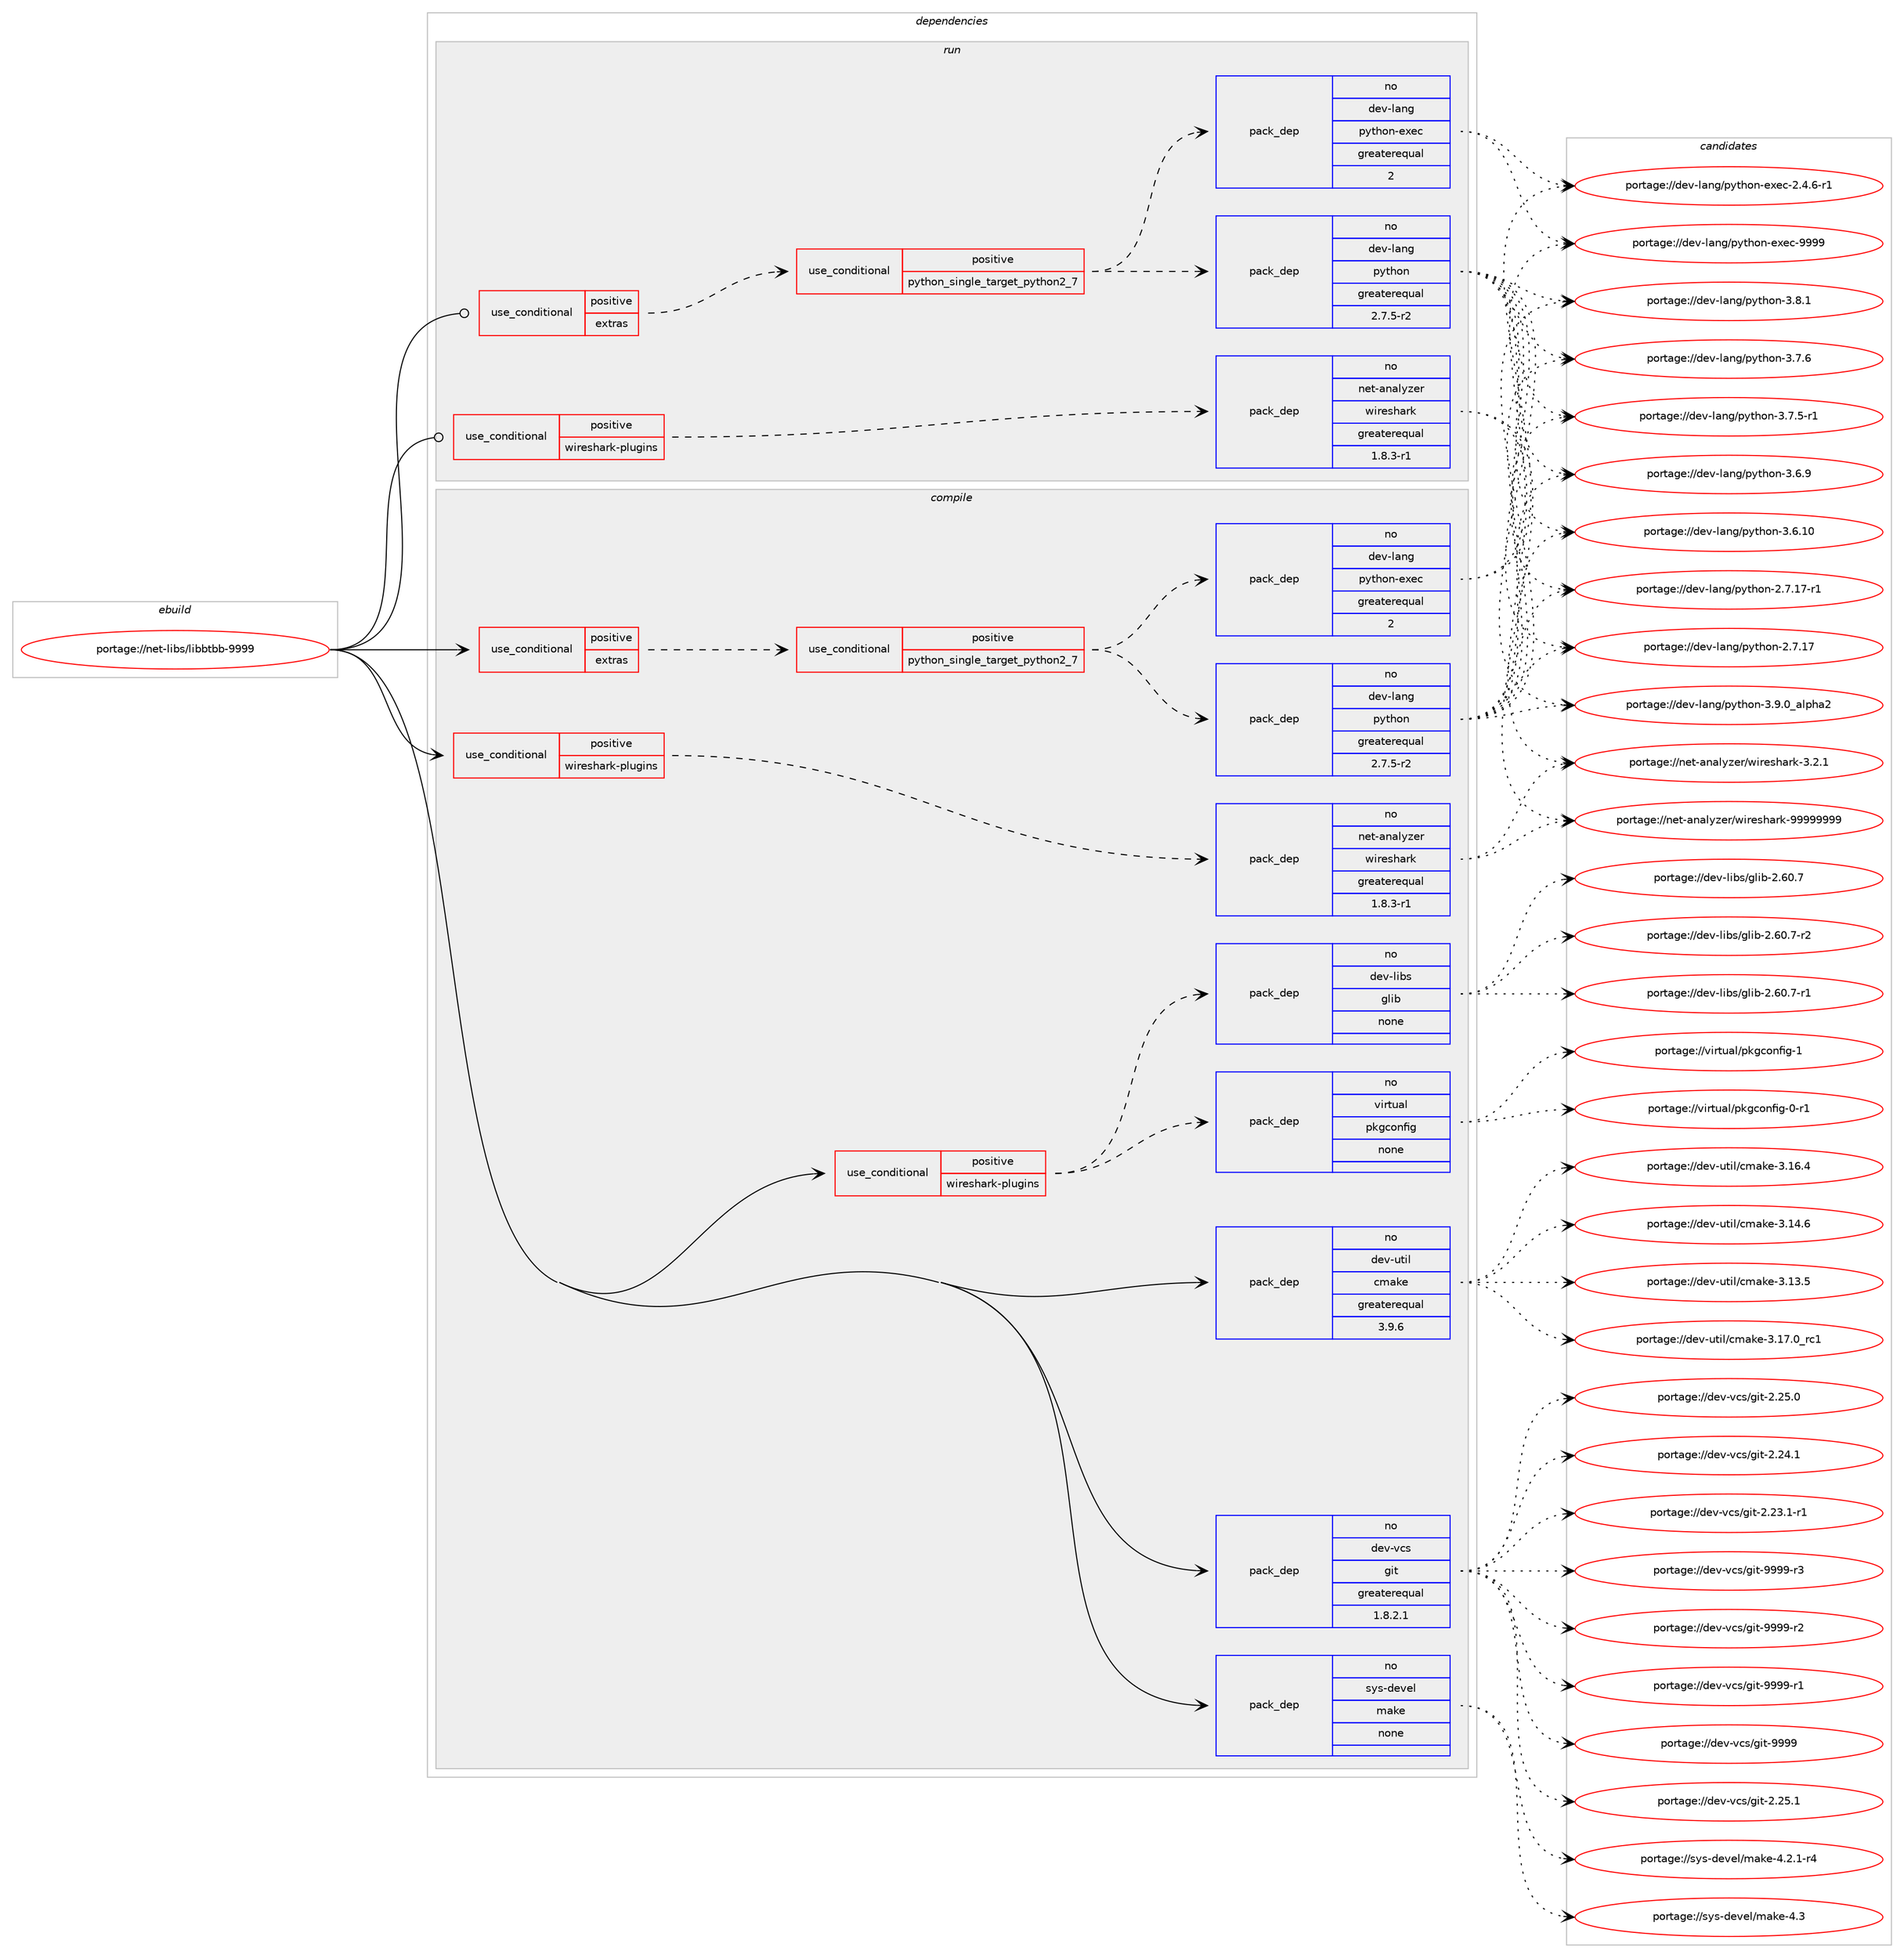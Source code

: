 digraph prolog {

# *************
# Graph options
# *************

newrank=true;
concentrate=true;
compound=true;
graph [rankdir=LR,fontname=Helvetica,fontsize=10,ranksep=1.5];#, ranksep=2.5, nodesep=0.2];
edge  [arrowhead=vee];
node  [fontname=Helvetica,fontsize=10];

# **********
# The ebuild
# **********

subgraph cluster_leftcol {
color=gray;
rank=same;
label=<<i>ebuild</i>>;
id [label="portage://net-libs/libbtbb-9999", color=red, width=4, href="../net-libs/libbtbb-9999.svg"];
}

# ****************
# The dependencies
# ****************

subgraph cluster_midcol {
color=gray;
label=<<i>dependencies</i>>;
subgraph cluster_compile {
fillcolor="#eeeeee";
style=filled;
label=<<i>compile</i>>;
subgraph cond20152 {
dependency91293 [label=<<TABLE BORDER="0" CELLBORDER="1" CELLSPACING="0" CELLPADDING="4"><TR><TD ROWSPAN="3" CELLPADDING="10">use_conditional</TD></TR><TR><TD>positive</TD></TR><TR><TD>extras</TD></TR></TABLE>>, shape=none, color=red];
subgraph cond20153 {
dependency91294 [label=<<TABLE BORDER="0" CELLBORDER="1" CELLSPACING="0" CELLPADDING="4"><TR><TD ROWSPAN="3" CELLPADDING="10">use_conditional</TD></TR><TR><TD>positive</TD></TR><TR><TD>python_single_target_python2_7</TD></TR></TABLE>>, shape=none, color=red];
subgraph pack69399 {
dependency91295 [label=<<TABLE BORDER="0" CELLBORDER="1" CELLSPACING="0" CELLPADDING="4" WIDTH="220"><TR><TD ROWSPAN="6" CELLPADDING="30">pack_dep</TD></TR><TR><TD WIDTH="110">no</TD></TR><TR><TD>dev-lang</TD></TR><TR><TD>python</TD></TR><TR><TD>greaterequal</TD></TR><TR><TD>2.7.5-r2</TD></TR></TABLE>>, shape=none, color=blue];
}
dependency91294:e -> dependency91295:w [weight=20,style="dashed",arrowhead="vee"];
subgraph pack69400 {
dependency91296 [label=<<TABLE BORDER="0" CELLBORDER="1" CELLSPACING="0" CELLPADDING="4" WIDTH="220"><TR><TD ROWSPAN="6" CELLPADDING="30">pack_dep</TD></TR><TR><TD WIDTH="110">no</TD></TR><TR><TD>dev-lang</TD></TR><TR><TD>python-exec</TD></TR><TR><TD>greaterequal</TD></TR><TR><TD>2</TD></TR></TABLE>>, shape=none, color=blue];
}
dependency91294:e -> dependency91296:w [weight=20,style="dashed",arrowhead="vee"];
}
dependency91293:e -> dependency91294:w [weight=20,style="dashed",arrowhead="vee"];
}
id:e -> dependency91293:w [weight=20,style="solid",arrowhead="vee"];
subgraph cond20154 {
dependency91297 [label=<<TABLE BORDER="0" CELLBORDER="1" CELLSPACING="0" CELLPADDING="4"><TR><TD ROWSPAN="3" CELLPADDING="10">use_conditional</TD></TR><TR><TD>positive</TD></TR><TR><TD>wireshark-plugins</TD></TR></TABLE>>, shape=none, color=red];
subgraph pack69401 {
dependency91298 [label=<<TABLE BORDER="0" CELLBORDER="1" CELLSPACING="0" CELLPADDING="4" WIDTH="220"><TR><TD ROWSPAN="6" CELLPADDING="30">pack_dep</TD></TR><TR><TD WIDTH="110">no</TD></TR><TR><TD>dev-libs</TD></TR><TR><TD>glib</TD></TR><TR><TD>none</TD></TR><TR><TD></TD></TR></TABLE>>, shape=none, color=blue];
}
dependency91297:e -> dependency91298:w [weight=20,style="dashed",arrowhead="vee"];
subgraph pack69402 {
dependency91299 [label=<<TABLE BORDER="0" CELLBORDER="1" CELLSPACING="0" CELLPADDING="4" WIDTH="220"><TR><TD ROWSPAN="6" CELLPADDING="30">pack_dep</TD></TR><TR><TD WIDTH="110">no</TD></TR><TR><TD>virtual</TD></TR><TR><TD>pkgconfig</TD></TR><TR><TD>none</TD></TR><TR><TD></TD></TR></TABLE>>, shape=none, color=blue];
}
dependency91297:e -> dependency91299:w [weight=20,style="dashed",arrowhead="vee"];
}
id:e -> dependency91297:w [weight=20,style="solid",arrowhead="vee"];
subgraph cond20155 {
dependency91300 [label=<<TABLE BORDER="0" CELLBORDER="1" CELLSPACING="0" CELLPADDING="4"><TR><TD ROWSPAN="3" CELLPADDING="10">use_conditional</TD></TR><TR><TD>positive</TD></TR><TR><TD>wireshark-plugins</TD></TR></TABLE>>, shape=none, color=red];
subgraph pack69403 {
dependency91301 [label=<<TABLE BORDER="0" CELLBORDER="1" CELLSPACING="0" CELLPADDING="4" WIDTH="220"><TR><TD ROWSPAN="6" CELLPADDING="30">pack_dep</TD></TR><TR><TD WIDTH="110">no</TD></TR><TR><TD>net-analyzer</TD></TR><TR><TD>wireshark</TD></TR><TR><TD>greaterequal</TD></TR><TR><TD>1.8.3-r1</TD></TR></TABLE>>, shape=none, color=blue];
}
dependency91300:e -> dependency91301:w [weight=20,style="dashed",arrowhead="vee"];
}
id:e -> dependency91300:w [weight=20,style="solid",arrowhead="vee"];
subgraph pack69404 {
dependency91302 [label=<<TABLE BORDER="0" CELLBORDER="1" CELLSPACING="0" CELLPADDING="4" WIDTH="220"><TR><TD ROWSPAN="6" CELLPADDING="30">pack_dep</TD></TR><TR><TD WIDTH="110">no</TD></TR><TR><TD>dev-util</TD></TR><TR><TD>cmake</TD></TR><TR><TD>greaterequal</TD></TR><TR><TD>3.9.6</TD></TR></TABLE>>, shape=none, color=blue];
}
id:e -> dependency91302:w [weight=20,style="solid",arrowhead="vee"];
subgraph pack69405 {
dependency91303 [label=<<TABLE BORDER="0" CELLBORDER="1" CELLSPACING="0" CELLPADDING="4" WIDTH="220"><TR><TD ROWSPAN="6" CELLPADDING="30">pack_dep</TD></TR><TR><TD WIDTH="110">no</TD></TR><TR><TD>dev-vcs</TD></TR><TR><TD>git</TD></TR><TR><TD>greaterequal</TD></TR><TR><TD>1.8.2.1</TD></TR></TABLE>>, shape=none, color=blue];
}
id:e -> dependency91303:w [weight=20,style="solid",arrowhead="vee"];
subgraph pack69406 {
dependency91304 [label=<<TABLE BORDER="0" CELLBORDER="1" CELLSPACING="0" CELLPADDING="4" WIDTH="220"><TR><TD ROWSPAN="6" CELLPADDING="30">pack_dep</TD></TR><TR><TD WIDTH="110">no</TD></TR><TR><TD>sys-devel</TD></TR><TR><TD>make</TD></TR><TR><TD>none</TD></TR><TR><TD></TD></TR></TABLE>>, shape=none, color=blue];
}
id:e -> dependency91304:w [weight=20,style="solid",arrowhead="vee"];
}
subgraph cluster_compileandrun {
fillcolor="#eeeeee";
style=filled;
label=<<i>compile and run</i>>;
}
subgraph cluster_run {
fillcolor="#eeeeee";
style=filled;
label=<<i>run</i>>;
subgraph cond20156 {
dependency91305 [label=<<TABLE BORDER="0" CELLBORDER="1" CELLSPACING="0" CELLPADDING="4"><TR><TD ROWSPAN="3" CELLPADDING="10">use_conditional</TD></TR><TR><TD>positive</TD></TR><TR><TD>extras</TD></TR></TABLE>>, shape=none, color=red];
subgraph cond20157 {
dependency91306 [label=<<TABLE BORDER="0" CELLBORDER="1" CELLSPACING="0" CELLPADDING="4"><TR><TD ROWSPAN="3" CELLPADDING="10">use_conditional</TD></TR><TR><TD>positive</TD></TR><TR><TD>python_single_target_python2_7</TD></TR></TABLE>>, shape=none, color=red];
subgraph pack69407 {
dependency91307 [label=<<TABLE BORDER="0" CELLBORDER="1" CELLSPACING="0" CELLPADDING="4" WIDTH="220"><TR><TD ROWSPAN="6" CELLPADDING="30">pack_dep</TD></TR><TR><TD WIDTH="110">no</TD></TR><TR><TD>dev-lang</TD></TR><TR><TD>python</TD></TR><TR><TD>greaterequal</TD></TR><TR><TD>2.7.5-r2</TD></TR></TABLE>>, shape=none, color=blue];
}
dependency91306:e -> dependency91307:w [weight=20,style="dashed",arrowhead="vee"];
subgraph pack69408 {
dependency91308 [label=<<TABLE BORDER="0" CELLBORDER="1" CELLSPACING="0" CELLPADDING="4" WIDTH="220"><TR><TD ROWSPAN="6" CELLPADDING="30">pack_dep</TD></TR><TR><TD WIDTH="110">no</TD></TR><TR><TD>dev-lang</TD></TR><TR><TD>python-exec</TD></TR><TR><TD>greaterequal</TD></TR><TR><TD>2</TD></TR></TABLE>>, shape=none, color=blue];
}
dependency91306:e -> dependency91308:w [weight=20,style="dashed",arrowhead="vee"];
}
dependency91305:e -> dependency91306:w [weight=20,style="dashed",arrowhead="vee"];
}
id:e -> dependency91305:w [weight=20,style="solid",arrowhead="odot"];
subgraph cond20158 {
dependency91309 [label=<<TABLE BORDER="0" CELLBORDER="1" CELLSPACING="0" CELLPADDING="4"><TR><TD ROWSPAN="3" CELLPADDING="10">use_conditional</TD></TR><TR><TD>positive</TD></TR><TR><TD>wireshark-plugins</TD></TR></TABLE>>, shape=none, color=red];
subgraph pack69409 {
dependency91310 [label=<<TABLE BORDER="0" CELLBORDER="1" CELLSPACING="0" CELLPADDING="4" WIDTH="220"><TR><TD ROWSPAN="6" CELLPADDING="30">pack_dep</TD></TR><TR><TD WIDTH="110">no</TD></TR><TR><TD>net-analyzer</TD></TR><TR><TD>wireshark</TD></TR><TR><TD>greaterequal</TD></TR><TR><TD>1.8.3-r1</TD></TR></TABLE>>, shape=none, color=blue];
}
dependency91309:e -> dependency91310:w [weight=20,style="dashed",arrowhead="vee"];
}
id:e -> dependency91309:w [weight=20,style="solid",arrowhead="odot"];
}
}

# **************
# The candidates
# **************

subgraph cluster_choices {
rank=same;
color=gray;
label=<<i>candidates</i>>;

subgraph choice69399 {
color=black;
nodesep=1;
choice10010111845108971101034711212111610411111045514657464895971081121049750 [label="portage://dev-lang/python-3.9.0_alpha2", color=red, width=4,href="../dev-lang/python-3.9.0_alpha2.svg"];
choice100101118451089711010347112121116104111110455146564649 [label="portage://dev-lang/python-3.8.1", color=red, width=4,href="../dev-lang/python-3.8.1.svg"];
choice100101118451089711010347112121116104111110455146554654 [label="portage://dev-lang/python-3.7.6", color=red, width=4,href="../dev-lang/python-3.7.6.svg"];
choice1001011184510897110103471121211161041111104551465546534511449 [label="portage://dev-lang/python-3.7.5-r1", color=red, width=4,href="../dev-lang/python-3.7.5-r1.svg"];
choice100101118451089711010347112121116104111110455146544657 [label="portage://dev-lang/python-3.6.9", color=red, width=4,href="../dev-lang/python-3.6.9.svg"];
choice10010111845108971101034711212111610411111045514654464948 [label="portage://dev-lang/python-3.6.10", color=red, width=4,href="../dev-lang/python-3.6.10.svg"];
choice100101118451089711010347112121116104111110455046554649554511449 [label="portage://dev-lang/python-2.7.17-r1", color=red, width=4,href="../dev-lang/python-2.7.17-r1.svg"];
choice10010111845108971101034711212111610411111045504655464955 [label="portage://dev-lang/python-2.7.17", color=red, width=4,href="../dev-lang/python-2.7.17.svg"];
dependency91295:e -> choice10010111845108971101034711212111610411111045514657464895971081121049750:w [style=dotted,weight="100"];
dependency91295:e -> choice100101118451089711010347112121116104111110455146564649:w [style=dotted,weight="100"];
dependency91295:e -> choice100101118451089711010347112121116104111110455146554654:w [style=dotted,weight="100"];
dependency91295:e -> choice1001011184510897110103471121211161041111104551465546534511449:w [style=dotted,weight="100"];
dependency91295:e -> choice100101118451089711010347112121116104111110455146544657:w [style=dotted,weight="100"];
dependency91295:e -> choice10010111845108971101034711212111610411111045514654464948:w [style=dotted,weight="100"];
dependency91295:e -> choice100101118451089711010347112121116104111110455046554649554511449:w [style=dotted,weight="100"];
dependency91295:e -> choice10010111845108971101034711212111610411111045504655464955:w [style=dotted,weight="100"];
}
subgraph choice69400 {
color=black;
nodesep=1;
choice10010111845108971101034711212111610411111045101120101994557575757 [label="portage://dev-lang/python-exec-9999", color=red, width=4,href="../dev-lang/python-exec-9999.svg"];
choice10010111845108971101034711212111610411111045101120101994550465246544511449 [label="portage://dev-lang/python-exec-2.4.6-r1", color=red, width=4,href="../dev-lang/python-exec-2.4.6-r1.svg"];
dependency91296:e -> choice10010111845108971101034711212111610411111045101120101994557575757:w [style=dotted,weight="100"];
dependency91296:e -> choice10010111845108971101034711212111610411111045101120101994550465246544511449:w [style=dotted,weight="100"];
}
subgraph choice69401 {
color=black;
nodesep=1;
choice10010111845108105981154710310810598455046544846554511450 [label="portage://dev-libs/glib-2.60.7-r2", color=red, width=4,href="../dev-libs/glib-2.60.7-r2.svg"];
choice10010111845108105981154710310810598455046544846554511449 [label="portage://dev-libs/glib-2.60.7-r1", color=red, width=4,href="../dev-libs/glib-2.60.7-r1.svg"];
choice1001011184510810598115471031081059845504654484655 [label="portage://dev-libs/glib-2.60.7", color=red, width=4,href="../dev-libs/glib-2.60.7.svg"];
dependency91298:e -> choice10010111845108105981154710310810598455046544846554511450:w [style=dotted,weight="100"];
dependency91298:e -> choice10010111845108105981154710310810598455046544846554511449:w [style=dotted,weight="100"];
dependency91298:e -> choice1001011184510810598115471031081059845504654484655:w [style=dotted,weight="100"];
}
subgraph choice69402 {
color=black;
nodesep=1;
choice1181051141161179710847112107103991111101021051034549 [label="portage://virtual/pkgconfig-1", color=red, width=4,href="../virtual/pkgconfig-1.svg"];
choice11810511411611797108471121071039911111010210510345484511449 [label="portage://virtual/pkgconfig-0-r1", color=red, width=4,href="../virtual/pkgconfig-0-r1.svg"];
dependency91299:e -> choice1181051141161179710847112107103991111101021051034549:w [style=dotted,weight="100"];
dependency91299:e -> choice11810511411611797108471121071039911111010210510345484511449:w [style=dotted,weight="100"];
}
subgraph choice69403 {
color=black;
nodesep=1;
choice1101011164597110971081211221011144711910511410111510497114107455757575757575757 [label="portage://net-analyzer/wireshark-99999999", color=red, width=4,href="../net-analyzer/wireshark-99999999.svg"];
choice1101011164597110971081211221011144711910511410111510497114107455146504649 [label="portage://net-analyzer/wireshark-3.2.1", color=red, width=4,href="../net-analyzer/wireshark-3.2.1.svg"];
dependency91301:e -> choice1101011164597110971081211221011144711910511410111510497114107455757575757575757:w [style=dotted,weight="100"];
dependency91301:e -> choice1101011164597110971081211221011144711910511410111510497114107455146504649:w [style=dotted,weight="100"];
}
subgraph choice69404 {
color=black;
nodesep=1;
choice1001011184511711610510847991099710710145514649554648951149949 [label="portage://dev-util/cmake-3.17.0_rc1", color=red, width=4,href="../dev-util/cmake-3.17.0_rc1.svg"];
choice1001011184511711610510847991099710710145514649544652 [label="portage://dev-util/cmake-3.16.4", color=red, width=4,href="../dev-util/cmake-3.16.4.svg"];
choice1001011184511711610510847991099710710145514649524654 [label="portage://dev-util/cmake-3.14.6", color=red, width=4,href="../dev-util/cmake-3.14.6.svg"];
choice1001011184511711610510847991099710710145514649514653 [label="portage://dev-util/cmake-3.13.5", color=red, width=4,href="../dev-util/cmake-3.13.5.svg"];
dependency91302:e -> choice1001011184511711610510847991099710710145514649554648951149949:w [style=dotted,weight="100"];
dependency91302:e -> choice1001011184511711610510847991099710710145514649544652:w [style=dotted,weight="100"];
dependency91302:e -> choice1001011184511711610510847991099710710145514649524654:w [style=dotted,weight="100"];
dependency91302:e -> choice1001011184511711610510847991099710710145514649514653:w [style=dotted,weight="100"];
}
subgraph choice69405 {
color=black;
nodesep=1;
choice10010111845118991154710310511645575757574511451 [label="portage://dev-vcs/git-9999-r3", color=red, width=4,href="../dev-vcs/git-9999-r3.svg"];
choice10010111845118991154710310511645575757574511450 [label="portage://dev-vcs/git-9999-r2", color=red, width=4,href="../dev-vcs/git-9999-r2.svg"];
choice10010111845118991154710310511645575757574511449 [label="portage://dev-vcs/git-9999-r1", color=red, width=4,href="../dev-vcs/git-9999-r1.svg"];
choice1001011184511899115471031051164557575757 [label="portage://dev-vcs/git-9999", color=red, width=4,href="../dev-vcs/git-9999.svg"];
choice10010111845118991154710310511645504650534649 [label="portage://dev-vcs/git-2.25.1", color=red, width=4,href="../dev-vcs/git-2.25.1.svg"];
choice10010111845118991154710310511645504650534648 [label="portage://dev-vcs/git-2.25.0", color=red, width=4,href="../dev-vcs/git-2.25.0.svg"];
choice10010111845118991154710310511645504650524649 [label="portage://dev-vcs/git-2.24.1", color=red, width=4,href="../dev-vcs/git-2.24.1.svg"];
choice100101118451189911547103105116455046505146494511449 [label="portage://dev-vcs/git-2.23.1-r1", color=red, width=4,href="../dev-vcs/git-2.23.1-r1.svg"];
dependency91303:e -> choice10010111845118991154710310511645575757574511451:w [style=dotted,weight="100"];
dependency91303:e -> choice10010111845118991154710310511645575757574511450:w [style=dotted,weight="100"];
dependency91303:e -> choice10010111845118991154710310511645575757574511449:w [style=dotted,weight="100"];
dependency91303:e -> choice1001011184511899115471031051164557575757:w [style=dotted,weight="100"];
dependency91303:e -> choice10010111845118991154710310511645504650534649:w [style=dotted,weight="100"];
dependency91303:e -> choice10010111845118991154710310511645504650534648:w [style=dotted,weight="100"];
dependency91303:e -> choice10010111845118991154710310511645504650524649:w [style=dotted,weight="100"];
dependency91303:e -> choice100101118451189911547103105116455046505146494511449:w [style=dotted,weight="100"];
}
subgraph choice69406 {
color=black;
nodesep=1;
choice11512111545100101118101108471099710710145524651 [label="portage://sys-devel/make-4.3", color=red, width=4,href="../sys-devel/make-4.3.svg"];
choice1151211154510010111810110847109971071014552465046494511452 [label="portage://sys-devel/make-4.2.1-r4", color=red, width=4,href="../sys-devel/make-4.2.1-r4.svg"];
dependency91304:e -> choice11512111545100101118101108471099710710145524651:w [style=dotted,weight="100"];
dependency91304:e -> choice1151211154510010111810110847109971071014552465046494511452:w [style=dotted,weight="100"];
}
subgraph choice69407 {
color=black;
nodesep=1;
choice10010111845108971101034711212111610411111045514657464895971081121049750 [label="portage://dev-lang/python-3.9.0_alpha2", color=red, width=4,href="../dev-lang/python-3.9.0_alpha2.svg"];
choice100101118451089711010347112121116104111110455146564649 [label="portage://dev-lang/python-3.8.1", color=red, width=4,href="../dev-lang/python-3.8.1.svg"];
choice100101118451089711010347112121116104111110455146554654 [label="portage://dev-lang/python-3.7.6", color=red, width=4,href="../dev-lang/python-3.7.6.svg"];
choice1001011184510897110103471121211161041111104551465546534511449 [label="portage://dev-lang/python-3.7.5-r1", color=red, width=4,href="../dev-lang/python-3.7.5-r1.svg"];
choice100101118451089711010347112121116104111110455146544657 [label="portage://dev-lang/python-3.6.9", color=red, width=4,href="../dev-lang/python-3.6.9.svg"];
choice10010111845108971101034711212111610411111045514654464948 [label="portage://dev-lang/python-3.6.10", color=red, width=4,href="../dev-lang/python-3.6.10.svg"];
choice100101118451089711010347112121116104111110455046554649554511449 [label="portage://dev-lang/python-2.7.17-r1", color=red, width=4,href="../dev-lang/python-2.7.17-r1.svg"];
choice10010111845108971101034711212111610411111045504655464955 [label="portage://dev-lang/python-2.7.17", color=red, width=4,href="../dev-lang/python-2.7.17.svg"];
dependency91307:e -> choice10010111845108971101034711212111610411111045514657464895971081121049750:w [style=dotted,weight="100"];
dependency91307:e -> choice100101118451089711010347112121116104111110455146564649:w [style=dotted,weight="100"];
dependency91307:e -> choice100101118451089711010347112121116104111110455146554654:w [style=dotted,weight="100"];
dependency91307:e -> choice1001011184510897110103471121211161041111104551465546534511449:w [style=dotted,weight="100"];
dependency91307:e -> choice100101118451089711010347112121116104111110455146544657:w [style=dotted,weight="100"];
dependency91307:e -> choice10010111845108971101034711212111610411111045514654464948:w [style=dotted,weight="100"];
dependency91307:e -> choice100101118451089711010347112121116104111110455046554649554511449:w [style=dotted,weight="100"];
dependency91307:e -> choice10010111845108971101034711212111610411111045504655464955:w [style=dotted,weight="100"];
}
subgraph choice69408 {
color=black;
nodesep=1;
choice10010111845108971101034711212111610411111045101120101994557575757 [label="portage://dev-lang/python-exec-9999", color=red, width=4,href="../dev-lang/python-exec-9999.svg"];
choice10010111845108971101034711212111610411111045101120101994550465246544511449 [label="portage://dev-lang/python-exec-2.4.6-r1", color=red, width=4,href="../dev-lang/python-exec-2.4.6-r1.svg"];
dependency91308:e -> choice10010111845108971101034711212111610411111045101120101994557575757:w [style=dotted,weight="100"];
dependency91308:e -> choice10010111845108971101034711212111610411111045101120101994550465246544511449:w [style=dotted,weight="100"];
}
subgraph choice69409 {
color=black;
nodesep=1;
choice1101011164597110971081211221011144711910511410111510497114107455757575757575757 [label="portage://net-analyzer/wireshark-99999999", color=red, width=4,href="../net-analyzer/wireshark-99999999.svg"];
choice1101011164597110971081211221011144711910511410111510497114107455146504649 [label="portage://net-analyzer/wireshark-3.2.1", color=red, width=4,href="../net-analyzer/wireshark-3.2.1.svg"];
dependency91310:e -> choice1101011164597110971081211221011144711910511410111510497114107455757575757575757:w [style=dotted,weight="100"];
dependency91310:e -> choice1101011164597110971081211221011144711910511410111510497114107455146504649:w [style=dotted,weight="100"];
}
}

}
